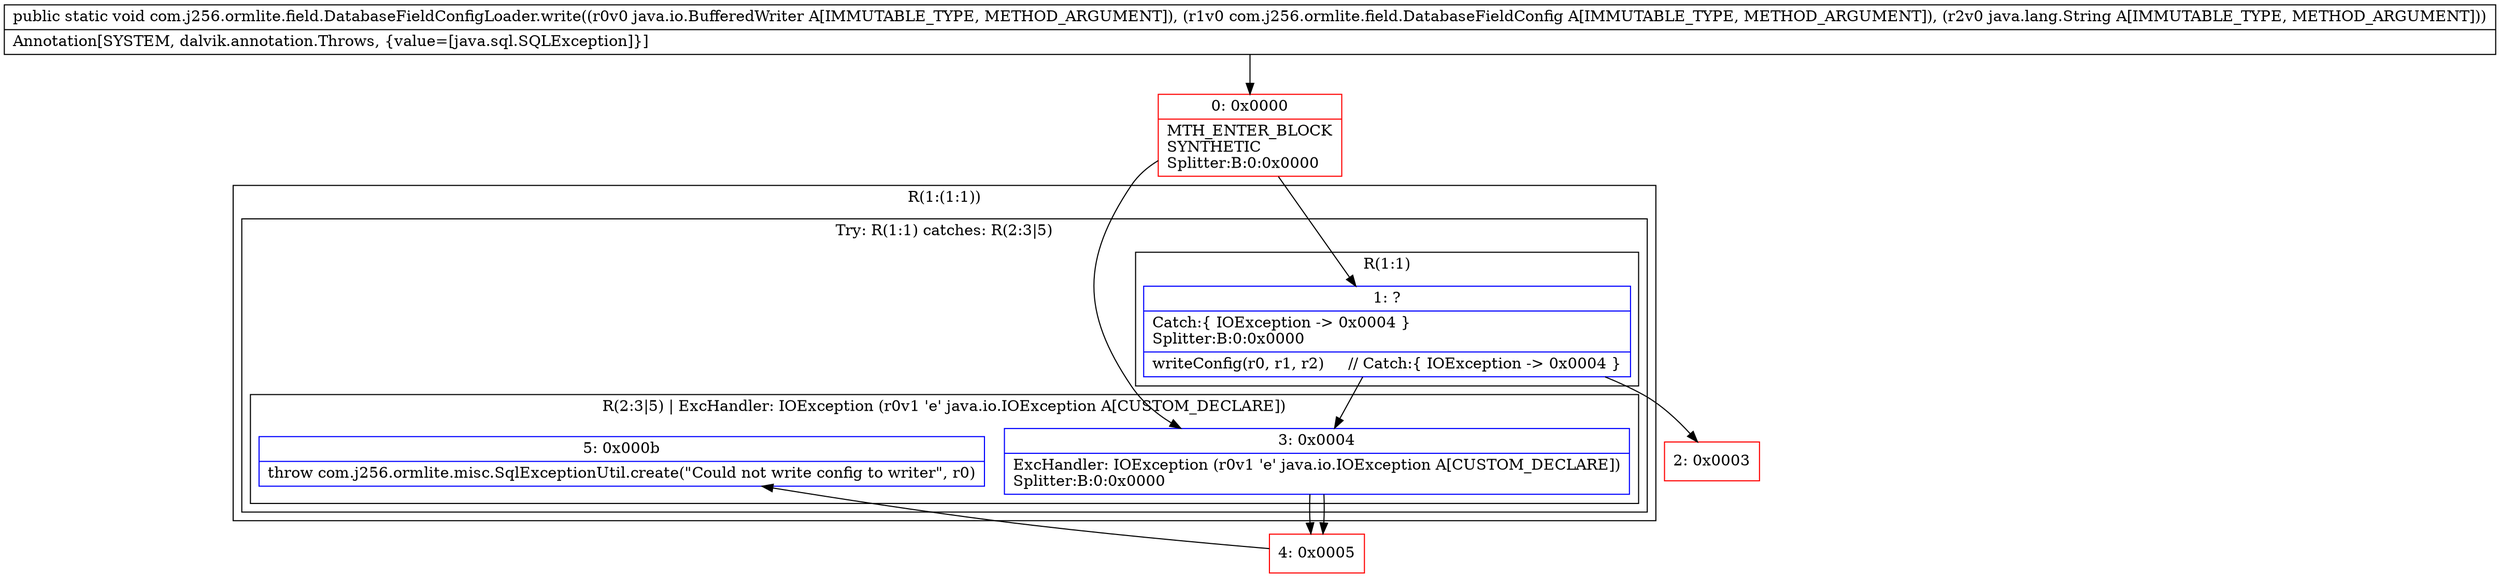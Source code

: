 digraph "CFG forcom.j256.ormlite.field.DatabaseFieldConfigLoader.write(Ljava\/io\/BufferedWriter;Lcom\/j256\/ormlite\/field\/DatabaseFieldConfig;Ljava\/lang\/String;)V" {
subgraph cluster_Region_1082596350 {
label = "R(1:(1:1))";
node [shape=record,color=blue];
subgraph cluster_TryCatchRegion_2071687594 {
label = "Try: R(1:1) catches: R(2:3|5)";
node [shape=record,color=blue];
subgraph cluster_Region_961698444 {
label = "R(1:1)";
node [shape=record,color=blue];
Node_1 [shape=record,label="{1\:\ ?|Catch:\{ IOException \-\> 0x0004 \}\lSplitter:B:0:0x0000\l|writeConfig(r0, r1, r2)     \/\/ Catch:\{ IOException \-\> 0x0004 \}\l}"];
}
subgraph cluster_Region_1467153303 {
label = "R(2:3|5) | ExcHandler: IOException (r0v1 'e' java.io.IOException A[CUSTOM_DECLARE])\l";
node [shape=record,color=blue];
Node_3 [shape=record,label="{3\:\ 0x0004|ExcHandler: IOException (r0v1 'e' java.io.IOException A[CUSTOM_DECLARE])\lSplitter:B:0:0x0000\l}"];
Node_5 [shape=record,label="{5\:\ 0x000b|throw com.j256.ormlite.misc.SqlExceptionUtil.create(\"Could not write config to writer\", r0)\l}"];
}
}
}
subgraph cluster_Region_1467153303 {
label = "R(2:3|5) | ExcHandler: IOException (r0v1 'e' java.io.IOException A[CUSTOM_DECLARE])\l";
node [shape=record,color=blue];
Node_3 [shape=record,label="{3\:\ 0x0004|ExcHandler: IOException (r0v1 'e' java.io.IOException A[CUSTOM_DECLARE])\lSplitter:B:0:0x0000\l}"];
Node_5 [shape=record,label="{5\:\ 0x000b|throw com.j256.ormlite.misc.SqlExceptionUtil.create(\"Could not write config to writer\", r0)\l}"];
}
Node_0 [shape=record,color=red,label="{0\:\ 0x0000|MTH_ENTER_BLOCK\lSYNTHETIC\lSplitter:B:0:0x0000\l}"];
Node_2 [shape=record,color=red,label="{2\:\ 0x0003}"];
Node_4 [shape=record,color=red,label="{4\:\ 0x0005}"];
MethodNode[shape=record,label="{public static void com.j256.ormlite.field.DatabaseFieldConfigLoader.write((r0v0 java.io.BufferedWriter A[IMMUTABLE_TYPE, METHOD_ARGUMENT]), (r1v0 com.j256.ormlite.field.DatabaseFieldConfig A[IMMUTABLE_TYPE, METHOD_ARGUMENT]), (r2v0 java.lang.String A[IMMUTABLE_TYPE, METHOD_ARGUMENT]))  | Annotation[SYSTEM, dalvik.annotation.Throws, \{value=[java.sql.SQLException]\}]\l}"];
MethodNode -> Node_0;
Node_1 -> Node_2;
Node_1 -> Node_3;
Node_3 -> Node_4;
Node_3 -> Node_4;
Node_0 -> Node_1;
Node_0 -> Node_3;
Node_4 -> Node_5;
}

